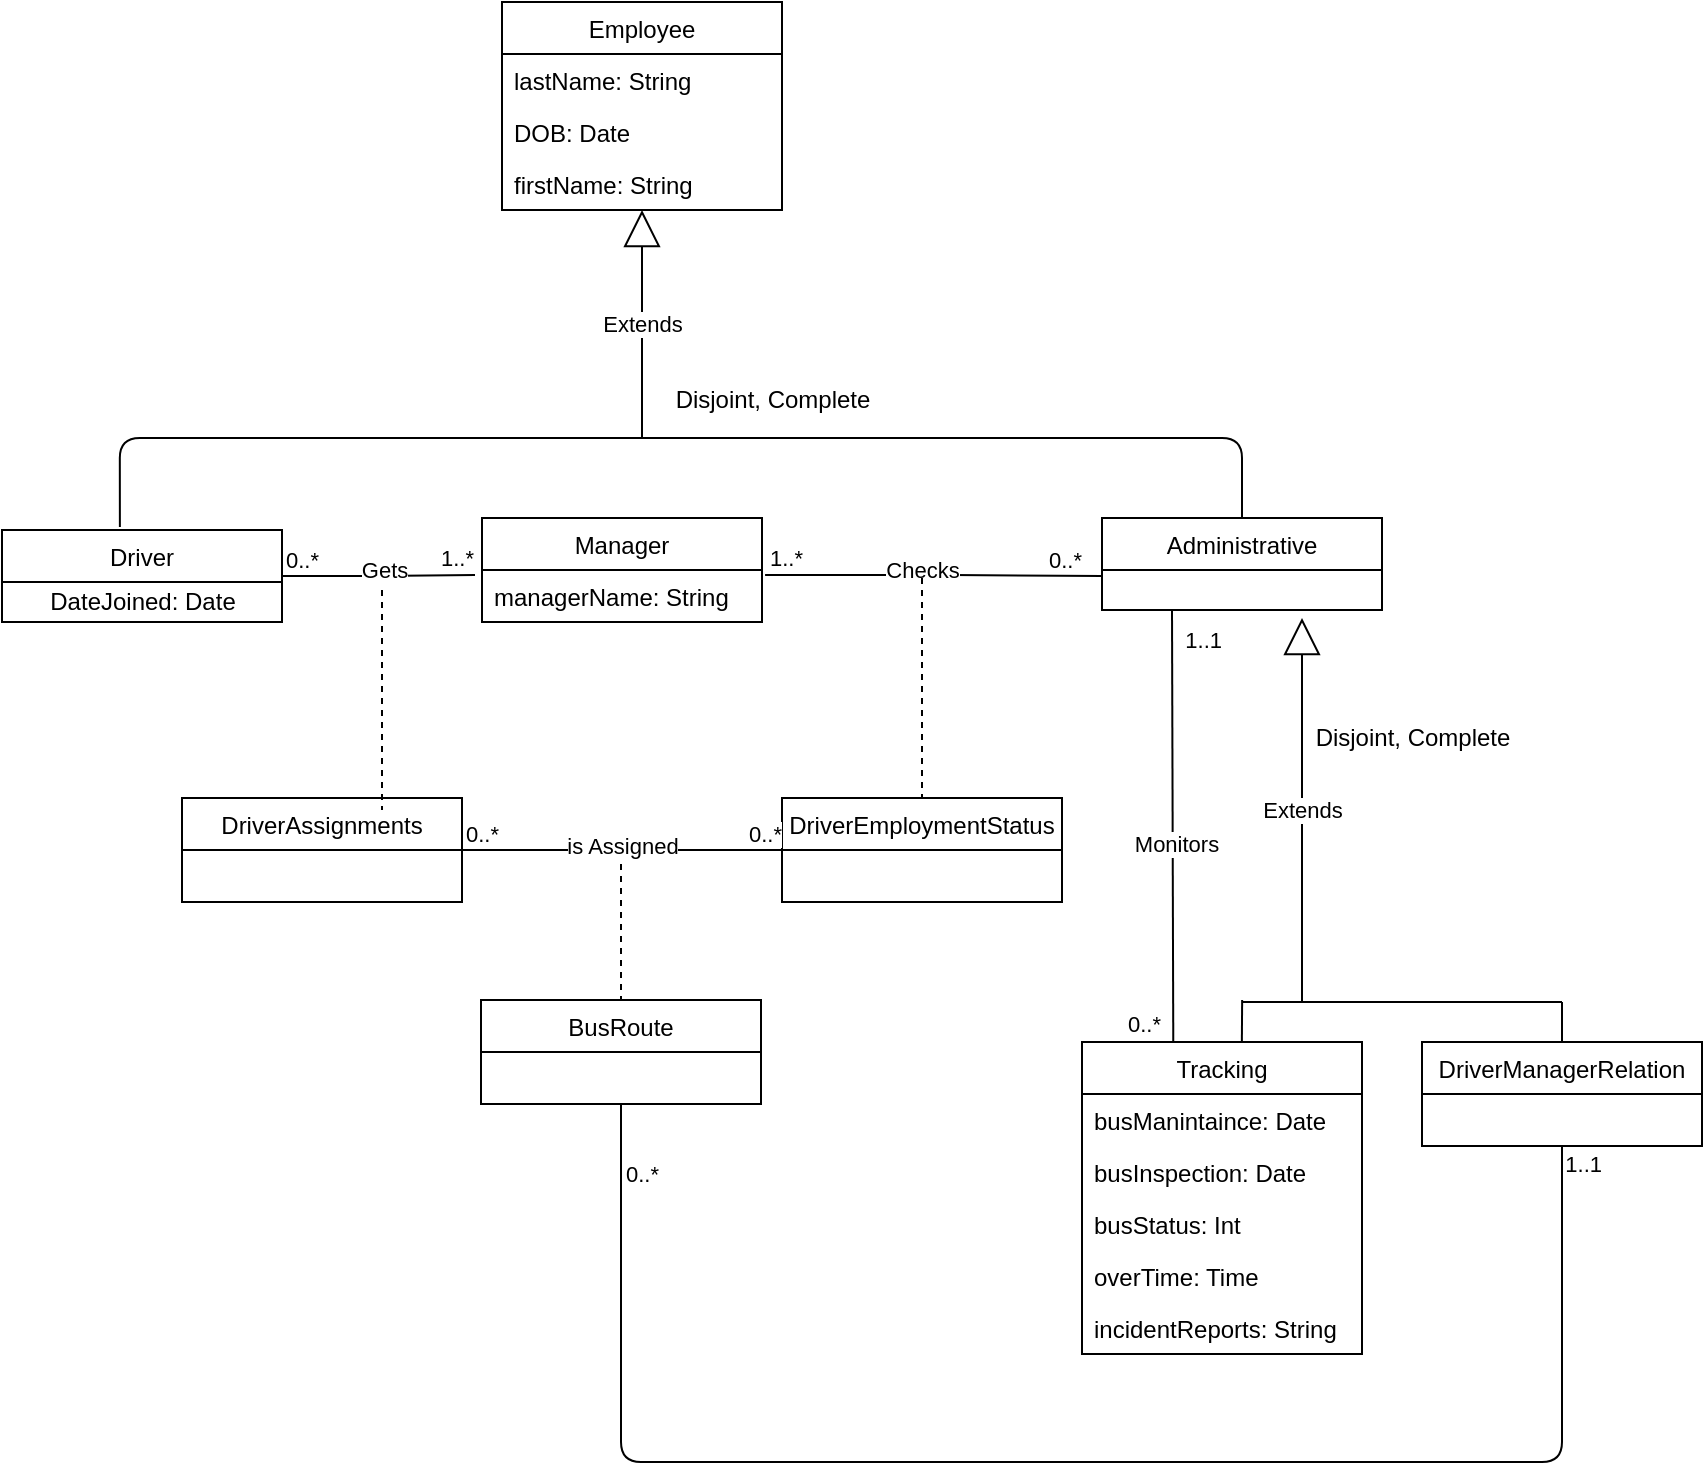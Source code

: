 <mxfile version="15.3.5" type="device" pages="2"><diagram id="JBbuw2YpMCvFYyQPXxIi" name="UML"><mxGraphModel dx="1444" dy="3907" grid="1" gridSize="10" guides="1" tooltips="1" connect="1" arrows="1" fold="1" page="1" pageScale="1" pageWidth="850" pageHeight="1100" math="0" shadow="0"><root><mxCell id="0"/><mxCell id="1" parent="0"/><mxCell id="IirYnTzLugxbwCQY44t2-1" value="Employee" style="swimlane;fontStyle=0;childLayout=stackLayout;horizontal=1;startSize=26;fillColor=none;horizontalStack=0;resizeParent=1;resizeParentMax=0;resizeLast=0;collapsible=1;marginBottom=0;" parent="1" vertex="1"><mxGeometry x="250" y="-3300" width="140" height="104" as="geometry"/></mxCell><mxCell id="IirYnTzLugxbwCQY44t2-2" value="lastName: String" style="text;strokeColor=none;fillColor=none;align=left;verticalAlign=top;spacingLeft=4;spacingRight=4;overflow=hidden;rotatable=0;points=[[0,0.5],[1,0.5]];portConstraint=eastwest;" parent="IirYnTzLugxbwCQY44t2-1" vertex="1"><mxGeometry y="26" width="140" height="26" as="geometry"/></mxCell><mxCell id="IirYnTzLugxbwCQY44t2-4" value="DOB: Date" style="text;strokeColor=none;fillColor=none;align=left;verticalAlign=top;spacingLeft=4;spacingRight=4;overflow=hidden;rotatable=0;points=[[0,0.5],[1,0.5]];portConstraint=eastwest;" parent="IirYnTzLugxbwCQY44t2-1" vertex="1"><mxGeometry y="52" width="140" height="26" as="geometry"/></mxCell><mxCell id="IirYnTzLugxbwCQY44t2-3" value="firstName: String" style="text;strokeColor=none;fillColor=none;align=left;verticalAlign=top;spacingLeft=4;spacingRight=4;overflow=hidden;rotatable=0;points=[[0,0.5],[1,0.5]];portConstraint=eastwest;" parent="IirYnTzLugxbwCQY44t2-1" vertex="1"><mxGeometry y="78" width="140" height="26" as="geometry"/></mxCell><mxCell id="IirYnTzLugxbwCQY44t2-5" value="Extends" style="endArrow=block;endSize=16;endFill=0;html=1;" parent="1" edge="1"><mxGeometry width="160" relative="1" as="geometry"><mxPoint x="320" y="-3082" as="sourcePoint"/><mxPoint x="320" y="-3196" as="targetPoint"/></mxGeometry></mxCell><mxCell id="IirYnTzLugxbwCQY44t2-6" value="Disjoint, Complete" style="text;html=1;align=center;verticalAlign=middle;resizable=0;points=[];autosize=1;strokeColor=none;" parent="1" vertex="1"><mxGeometry x="330" y="-3111" width="110" height="20" as="geometry"/></mxCell><mxCell id="IirYnTzLugxbwCQY44t2-7" value="Driver" style="swimlane;fontStyle=0;childLayout=stackLayout;horizontal=1;startSize=26;fillColor=none;horizontalStack=0;resizeParent=1;resizeParentMax=0;resizeLast=0;collapsible=1;marginBottom=0;" parent="1" vertex="1"><mxGeometry y="-3036" width="140" height="46" as="geometry"/></mxCell><mxCell id="IirYnTzLugxbwCQY44t2-8" value="DateJoined: Date" style="text;html=1;align=center;verticalAlign=middle;resizable=0;points=[];autosize=1;" parent="IirYnTzLugxbwCQY44t2-7" vertex="1"><mxGeometry y="26" width="140" height="20" as="geometry"/></mxCell><mxCell id="IirYnTzLugxbwCQY44t2-9" value="Administrative" style="swimlane;fontStyle=0;childLayout=stackLayout;horizontal=1;startSize=26;fillColor=none;horizontalStack=0;resizeParent=1;resizeParentMax=0;resizeLast=0;collapsible=1;marginBottom=0;" parent="1" vertex="1"><mxGeometry x="550" y="-3042" width="140" height="46" as="geometry"/></mxCell><mxCell id="IirYnTzLugxbwCQY44t2-10" value="Tracking" style="swimlane;fontStyle=0;childLayout=stackLayout;horizontal=1;startSize=26;fillColor=none;horizontalStack=0;resizeParent=1;resizeParentMax=0;resizeLast=0;collapsible=1;marginBottom=0;" parent="1" vertex="1"><mxGeometry x="540" y="-2780" width="140" height="156" as="geometry"><mxRectangle x="540" y="-2750" width="120" height="26" as="alternateBounds"/></mxGeometry></mxCell><mxCell id="IirYnTzLugxbwCQY44t2-11" value="busManintaince: Date&#10;" style="text;strokeColor=none;fillColor=none;align=left;verticalAlign=top;spacingLeft=4;spacingRight=4;overflow=hidden;rotatable=0;points=[[0,0.5],[1,0.5]];portConstraint=eastwest;" parent="IirYnTzLugxbwCQY44t2-10" vertex="1"><mxGeometry y="26" width="140" height="26" as="geometry"/></mxCell><mxCell id="Utza4hFeuRRaXVD2OvdJ-3" value="busInspection: Date&#10;" style="text;strokeColor=none;fillColor=none;align=left;verticalAlign=top;spacingLeft=4;spacingRight=4;overflow=hidden;rotatable=0;points=[[0,0.5],[1,0.5]];portConstraint=eastwest;" parent="IirYnTzLugxbwCQY44t2-10" vertex="1"><mxGeometry y="52" width="140" height="26" as="geometry"/></mxCell><mxCell id="Utza4hFeuRRaXVD2OvdJ-4" value="busStatus: Int&#10;" style="text;strokeColor=none;fillColor=none;align=left;verticalAlign=top;spacingLeft=4;spacingRight=4;overflow=hidden;rotatable=0;points=[[0,0.5],[1,0.5]];portConstraint=eastwest;" parent="IirYnTzLugxbwCQY44t2-10" vertex="1"><mxGeometry y="78" width="140" height="26" as="geometry"/></mxCell><mxCell id="Utza4hFeuRRaXVD2OvdJ-5" value="overTime: Time" style="text;strokeColor=none;fillColor=none;align=left;verticalAlign=top;spacingLeft=4;spacingRight=4;overflow=hidden;rotatable=0;points=[[0,0.5],[1,0.5]];portConstraint=eastwest;" parent="IirYnTzLugxbwCQY44t2-10" vertex="1"><mxGeometry y="104" width="140" height="26" as="geometry"/></mxCell><mxCell id="Utza4hFeuRRaXVD2OvdJ-6" value="incidentReports: String" style="text;strokeColor=none;fillColor=none;align=left;verticalAlign=top;spacingLeft=4;spacingRight=4;overflow=hidden;rotatable=0;points=[[0,0.5],[1,0.5]];portConstraint=eastwest;" parent="IirYnTzLugxbwCQY44t2-10" vertex="1"><mxGeometry y="130" width="140" height="26" as="geometry"/></mxCell><mxCell id="IirYnTzLugxbwCQY44t2-17" value="" style="endArrow=none;html=1;edgeStyle=orthogonalEdgeStyle;entryX=0.5;entryY=0;entryDx=0;entryDy=0;exitX=0.421;exitY=-0.032;exitDx=0;exitDy=0;exitPerimeter=0;" parent="1" source="IirYnTzLugxbwCQY44t2-7" target="IirYnTzLugxbwCQY44t2-9" edge="1"><mxGeometry relative="1" as="geometry"><mxPoint x="220" y="-3082" as="sourcePoint"/><mxPoint x="380" y="-3082" as="targetPoint"/><Array as="points"><mxPoint x="59" y="-3082"/><mxPoint x="620" y="-3082"/></Array></mxGeometry></mxCell><mxCell id="IirYnTzLugxbwCQY44t2-20" value="Manager" style="swimlane;fontStyle=0;childLayout=stackLayout;horizontal=1;startSize=26;fillColor=none;horizontalStack=0;resizeParent=1;resizeParentMax=0;resizeLast=0;collapsible=1;marginBottom=0;" parent="1" vertex="1"><mxGeometry x="240" y="-3042" width="140" height="52" as="geometry"/></mxCell><mxCell id="IirYnTzLugxbwCQY44t2-23" value="managerName: String" style="text;strokeColor=none;fillColor=none;align=left;verticalAlign=top;spacingLeft=4;spacingRight=4;overflow=hidden;rotatable=0;points=[[0,0.5],[1,0.5]];portConstraint=eastwest;" parent="IirYnTzLugxbwCQY44t2-20" vertex="1"><mxGeometry y="26" width="140" height="26" as="geometry"/></mxCell><mxCell id="IirYnTzLugxbwCQY44t2-24" value="" style="endArrow=none;html=1;edgeStyle=orthogonalEdgeStyle;exitX=1;exitY=0.5;exitDx=0;exitDy=0;entryX=-0.025;entryY=0.096;entryDx=0;entryDy=0;entryPerimeter=0;" parent="1" source="IirYnTzLugxbwCQY44t2-7" target="IirYnTzLugxbwCQY44t2-23" edge="1"><mxGeometry relative="1" as="geometry"><mxPoint x="80" y="-3002" as="sourcePoint"/><mxPoint x="240" y="-3002" as="targetPoint"/></mxGeometry></mxCell><mxCell id="IirYnTzLugxbwCQY44t2-25" value="0..*" style="edgeLabel;resizable=0;html=1;align=left;verticalAlign=bottom;" parent="IirYnTzLugxbwCQY44t2-24" connectable="0" vertex="1"><mxGeometry x="-1" relative="1" as="geometry"/></mxCell><mxCell id="IirYnTzLugxbwCQY44t2-26" value="1..*" style="edgeLabel;resizable=0;html=1;align=right;verticalAlign=bottom;" parent="IirYnTzLugxbwCQY44t2-24" connectable="0" vertex="1"><mxGeometry x="1" relative="1" as="geometry"/></mxCell><mxCell id="IirYnTzLugxbwCQY44t2-27" value="Gets" style="edgeLabel;html=1;align=center;verticalAlign=middle;resizable=0;points=[];" parent="IirYnTzLugxbwCQY44t2-24" vertex="1" connectable="0"><mxGeometry x="-0.169" y="-2" relative="1" as="geometry"><mxPoint x="10" y="-5" as="offset"/></mxGeometry></mxCell><mxCell id="IirYnTzLugxbwCQY44t2-28" value="" style="endArrow=none;html=1;edgeStyle=orthogonalEdgeStyle;exitX=1.011;exitY=0.096;exitDx=0;exitDy=0;exitPerimeter=0;" parent="1" source="IirYnTzLugxbwCQY44t2-23" edge="1"><mxGeometry relative="1" as="geometry"><mxPoint x="380" y="-3017.5" as="sourcePoint"/><mxPoint x="550" y="-3013" as="targetPoint"/><Array as="points"><mxPoint x="465" y="-3013"/><mxPoint x="550" y="-3013"/></Array></mxGeometry></mxCell><mxCell id="IirYnTzLugxbwCQY44t2-29" value="1..*" style="edgeLabel;resizable=0;html=1;align=left;verticalAlign=bottom;" parent="IirYnTzLugxbwCQY44t2-28" connectable="0" vertex="1"><mxGeometry x="-1" relative="1" as="geometry"/></mxCell><mxCell id="IirYnTzLugxbwCQY44t2-30" value="0..*" style="edgeLabel;resizable=0;html=1;align=right;verticalAlign=bottom;" parent="IirYnTzLugxbwCQY44t2-28" connectable="0" vertex="1"><mxGeometry x="1" relative="1" as="geometry"><mxPoint x="-10" as="offset"/></mxGeometry></mxCell><mxCell id="IirYnTzLugxbwCQY44t2-31" value="Checks" style="edgeLabel;html=1;align=center;verticalAlign=middle;resizable=0;points=[];" parent="IirYnTzLugxbwCQY44t2-28" vertex="1" connectable="0"><mxGeometry x="-0.169" y="-2" relative="1" as="geometry"><mxPoint x="8" y="-5" as="offset"/></mxGeometry></mxCell><mxCell id="IirYnTzLugxbwCQY44t2-32" value="DriverAssignments" style="swimlane;fontStyle=0;childLayout=stackLayout;horizontal=1;startSize=26;fillColor=none;horizontalStack=0;resizeParent=1;resizeParentMax=0;resizeLast=0;collapsible=1;marginBottom=0;" parent="1" vertex="1"><mxGeometry x="90" y="-2902" width="140" height="52" as="geometry"/></mxCell><mxCell id="IirYnTzLugxbwCQY44t2-41" value="" style="endArrow=none;endSize=12;dashed=1;html=1;endFill=0;" parent="1" edge="1"><mxGeometry width="160" relative="1" as="geometry"><mxPoint x="190" y="-3006" as="sourcePoint"/><mxPoint x="190" y="-2896" as="targetPoint"/><Array as="points"><mxPoint x="190" y="-2956"/></Array></mxGeometry></mxCell><mxCell id="IirYnTzLugxbwCQY44t2-42" value="" style="endArrow=none;endSize=12;dashed=1;html=1;entryX=0.5;entryY=0;entryDx=0;entryDy=0;endFill=0;" parent="1" target="IirYnTzLugxbwCQY44t2-43" edge="1"><mxGeometry width="160" relative="1" as="geometry"><mxPoint x="460" y="-3012" as="sourcePoint"/><mxPoint x="460" y="-2902" as="targetPoint"/></mxGeometry></mxCell><mxCell id="IirYnTzLugxbwCQY44t2-43" value="DriverEmploymentStatus" style="swimlane;fontStyle=0;childLayout=stackLayout;horizontal=1;startSize=26;fillColor=none;horizontalStack=0;resizeParent=1;resizeParentMax=0;resizeLast=0;collapsible=1;marginBottom=0;" parent="1" vertex="1"><mxGeometry x="390" y="-2902" width="140" height="52" as="geometry"/></mxCell><mxCell id="IirYnTzLugxbwCQY44t2-47" value="" style="endArrow=none;html=1;edgeStyle=orthogonalEdgeStyle;exitX=1;exitY=0.5;exitDx=0;exitDy=0;entryX=0;entryY=0.5;entryDx=0;entryDy=0;" parent="1" source="IirYnTzLugxbwCQY44t2-32" target="IirYnTzLugxbwCQY44t2-43" edge="1"><mxGeometry relative="1" as="geometry"><mxPoint x="230" y="-2876.5" as="sourcePoint"/><mxPoint x="390" y="-2876.5" as="targetPoint"/></mxGeometry></mxCell><mxCell id="IirYnTzLugxbwCQY44t2-48" value="0..*" style="edgeLabel;resizable=0;html=1;align=left;verticalAlign=bottom;" parent="IirYnTzLugxbwCQY44t2-47" connectable="0" vertex="1"><mxGeometry x="-1" relative="1" as="geometry"/></mxCell><mxCell id="IirYnTzLugxbwCQY44t2-49" value="0..*" style="edgeLabel;resizable=0;html=1;align=right;verticalAlign=bottom;" parent="IirYnTzLugxbwCQY44t2-47" connectable="0" vertex="1"><mxGeometry x="1" relative="1" as="geometry"/></mxCell><mxCell id="sBUS2--PEH7arMJvI78n-2" value="is Assigned" style="edgeLabel;html=1;align=center;verticalAlign=middle;resizable=0;points=[];" parent="IirYnTzLugxbwCQY44t2-47" connectable="0" vertex="1"><mxGeometry x="-0.122" y="2" relative="1" as="geometry"><mxPoint x="10" as="offset"/></mxGeometry></mxCell><mxCell id="IirYnTzLugxbwCQY44t2-51" value="" style="endArrow=none;endSize=12;dashed=1;html=1;entryX=0.5;entryY=0;entryDx=0;entryDy=0;endFill=0;" parent="1" target="IirYnTzLugxbwCQY44t2-52" edge="1"><mxGeometry width="160" relative="1" as="geometry"><mxPoint x="309.5" y="-2869" as="sourcePoint"/><mxPoint x="309.5" y="-2749" as="targetPoint"/></mxGeometry></mxCell><mxCell id="IirYnTzLugxbwCQY44t2-52" value="BusRoute" style="swimlane;fontStyle=0;childLayout=stackLayout;horizontal=1;startSize=26;fillColor=none;horizontalStack=0;resizeParent=1;resizeParentMax=0;resizeLast=0;collapsible=1;marginBottom=0;" parent="1" vertex="1"><mxGeometry x="239.5" y="-2801" width="140" height="52" as="geometry"/></mxCell><mxCell id="IirYnTzLugxbwCQY44t2-56" value="" style="endArrow=none;html=1;edgeStyle=orthogonalEdgeStyle;entryX=0.25;entryY=1;entryDx=0;entryDy=0;exitX=0.326;exitY=-0.001;exitDx=0;exitDy=0;exitPerimeter=0;" parent="1" source="IirYnTzLugxbwCQY44t2-10" target="IirYnTzLugxbwCQY44t2-9" edge="1"><mxGeometry relative="1" as="geometry"><mxPoint x="480" y="-2842" as="sourcePoint"/><mxPoint x="640" y="-2842" as="targetPoint"/><Array as="points"><mxPoint x="585" y="-2780"/></Array></mxGeometry></mxCell><mxCell id="IirYnTzLugxbwCQY44t2-57" value="0..*" style="edgeLabel;resizable=0;html=1;align=left;verticalAlign=bottom;" parent="IirYnTzLugxbwCQY44t2-56" connectable="0" vertex="1"><mxGeometry x="-1" relative="1" as="geometry"><mxPoint x="-25" as="offset"/></mxGeometry></mxCell><mxCell id="IirYnTzLugxbwCQY44t2-58" value="1..1" style="edgeLabel;resizable=0;html=1;align=right;verticalAlign=bottom;" parent="IirYnTzLugxbwCQY44t2-56" connectable="0" vertex="1"><mxGeometry x="1" relative="1" as="geometry"><mxPoint x="25" y="24" as="offset"/></mxGeometry></mxCell><mxCell id="IirYnTzLugxbwCQY44t2-59" value="Monitors" style="edgeLabel;html=1;align=center;verticalAlign=middle;resizable=0;points=[];" parent="IirYnTzLugxbwCQY44t2-56" vertex="1" connectable="0"><mxGeometry x="-0.08" y="-2" relative="1" as="geometry"><mxPoint as="offset"/></mxGeometry></mxCell><mxCell id="IirYnTzLugxbwCQY44t2-60" value="Extends" style="endArrow=block;endSize=16;endFill=0;html=1;" parent="1" edge="1"><mxGeometry width="160" relative="1" as="geometry"><mxPoint x="650" y="-2800" as="sourcePoint"/><mxPoint x="650" y="-2992" as="targetPoint"/></mxGeometry></mxCell><mxCell id="IirYnTzLugxbwCQY44t2-61" value="Disjoint, Complete" style="text;html=1;align=center;verticalAlign=middle;resizable=0;points=[];autosize=1;strokeColor=none;" parent="1" vertex="1"><mxGeometry x="650" y="-2942" width="110" height="20" as="geometry"/></mxCell><mxCell id="obLKy45Imb8MVC5ckEGP-1" value="DriverManagerRelation" style="swimlane;fontStyle=0;childLayout=stackLayout;horizontal=1;startSize=26;fillColor=none;horizontalStack=0;resizeParent=1;resizeParentMax=0;resizeLast=0;collapsible=1;marginBottom=0;" parent="1" vertex="1"><mxGeometry x="710" y="-2780" width="140" height="52" as="geometry"/></mxCell><mxCell id="obLKy45Imb8MVC5ckEGP-7" value="" style="endArrow=none;html=1;" parent="1" edge="1"><mxGeometry width="50" height="50" relative="1" as="geometry"><mxPoint x="780" y="-2780" as="sourcePoint"/><mxPoint x="780" y="-2800" as="targetPoint"/><Array as="points"/></mxGeometry></mxCell><mxCell id="obLKy45Imb8MVC5ckEGP-8" value="" style="endArrow=none;html=1;exitX=0.569;exitY=-0.007;exitDx=0;exitDy=0;exitPerimeter=0;" parent="1" edge="1"><mxGeometry width="50" height="50" relative="1" as="geometry"><mxPoint x="619.93" y="-2780.364" as="sourcePoint"/><mxPoint x="620.07" y="-2801" as="targetPoint"/></mxGeometry></mxCell><mxCell id="obLKy45Imb8MVC5ckEGP-9" value="" style="endArrow=none;html=1;" parent="1" edge="1"><mxGeometry width="50" height="50" relative="1" as="geometry"><mxPoint x="620" y="-2800" as="sourcePoint"/><mxPoint x="780" y="-2800" as="targetPoint"/></mxGeometry></mxCell><mxCell id="obLKy45Imb8MVC5ckEGP-13" value="" style="endArrow=none;html=1;edgeStyle=orthogonalEdgeStyle;exitX=0.5;exitY=1;exitDx=0;exitDy=0;entryX=0.5;entryY=1;entryDx=0;entryDy=0;" parent="1" source="IirYnTzLugxbwCQY44t2-52" target="obLKy45Imb8MVC5ckEGP-1" edge="1"><mxGeometry relative="1" as="geometry"><mxPoint x="290" y="-2660" as="sourcePoint"/><mxPoint x="450" y="-2660" as="targetPoint"/><Array as="points"><mxPoint x="310" y="-2570"/><mxPoint x="780" y="-2570"/></Array></mxGeometry></mxCell><mxCell id="obLKy45Imb8MVC5ckEGP-14" value="0..*" style="edgeLabel;resizable=0;html=1;align=left;verticalAlign=bottom;" parent="obLKy45Imb8MVC5ckEGP-13" connectable="0" vertex="1"><mxGeometry x="-1" relative="1" as="geometry"><mxPoint y="43" as="offset"/></mxGeometry></mxCell><mxCell id="obLKy45Imb8MVC5ckEGP-15" value="1..1" style="edgeLabel;resizable=0;html=1;align=right;verticalAlign=bottom;" parent="obLKy45Imb8MVC5ckEGP-13" connectable="0" vertex="1"><mxGeometry x="1" relative="1" as="geometry"><mxPoint x="20" y="17" as="offset"/></mxGeometry></mxCell></root></mxGraphModel></diagram><diagram id="Ec094uOL7HU-yoO_hASw" name="RS"><mxGraphModel dx="2294" dy="607" grid="1" gridSize="10" guides="1" tooltips="1" connect="1" arrows="1" fold="1" page="1" pageScale="1" pageWidth="850" pageHeight="1100" math="0" shadow="0"><root><mxCell id="O4KFNAe_rGHDOk1Vclqp-0"/><mxCell id="O4KFNAe_rGHDOk1Vclqp-1" parent="O4KFNAe_rGHDOk1Vclqp-0"/><mxCell id="O4KFNAe_rGHDOk1Vclqp-2" value="employeeID" style="html=1;" vertex="1" parent="O4KFNAe_rGHDOk1Vclqp-1"><mxGeometry x="233" width="70" height="30" as="geometry"/></mxCell><mxCell id="O4KFNAe_rGHDOk1Vclqp-3" value="Employee" style="text;html=1;align=center;verticalAlign=middle;resizable=0;points=[];autosize=1;strokeColor=none;" vertex="1" parent="O4KFNAe_rGHDOk1Vclqp-1"><mxGeometry x="168" y="5" width="70" height="20" as="geometry"/></mxCell><mxCell id="O4KFNAe_rGHDOk1Vclqp-4" value="lastName" style="html=1;" vertex="1" parent="O4KFNAe_rGHDOk1Vclqp-1"><mxGeometry x="303" width="70" height="30" as="geometry"/></mxCell><mxCell id="O4KFNAe_rGHDOk1Vclqp-5" value="firstName" style="html=1;" vertex="1" parent="O4KFNAe_rGHDOk1Vclqp-1"><mxGeometry x="373" width="70" height="30" as="geometry"/></mxCell><mxCell id="O4KFNAe_rGHDOk1Vclqp-6" value="DOB" style="html=1;" vertex="1" parent="O4KFNAe_rGHDOk1Vclqp-1"><mxGeometry x="443" width="70" height="30" as="geometry"/></mxCell><mxCell id="O4KFNAe_rGHDOk1Vclqp-7" style="edgeStyle=orthogonalEdgeStyle;rounded=0;orthogonalLoop=1;jettySize=auto;html=1;entryX=0.5;entryY=0;entryDx=0;entryDy=0;endArrow=none;endFill=0;" edge="1" parent="O4KFNAe_rGHDOk1Vclqp-1" source="O4KFNAe_rGHDOk1Vclqp-14" target="O4KFNAe_rGHDOk1Vclqp-21"><mxGeometry relative="1" as="geometry"/></mxCell><mxCell id="O4KFNAe_rGHDOk1Vclqp-8" value="extends" style="edgeLabel;html=1;align=center;verticalAlign=middle;resizable=0;points=[];" vertex="1" connectable="0" parent="O4KFNAe_rGHDOk1Vclqp-7"><mxGeometry x="-0.038" y="4" relative="1" as="geometry"><mxPoint as="offset"/></mxGeometry></mxCell><mxCell id="O4KFNAe_rGHDOk1Vclqp-9" value="1..1" style="edgeLabel;html=1;align=center;verticalAlign=middle;resizable=0;points=[];" vertex="1" connectable="0" parent="O4KFNAe_rGHDOk1Vclqp-7"><mxGeometry x="-0.855" relative="1" as="geometry"><mxPoint as="offset"/></mxGeometry></mxCell><mxCell id="O4KFNAe_rGHDOk1Vclqp-10" value="0..*" style="edgeLabel;html=1;align=center;verticalAlign=middle;resizable=0;points=[];" vertex="1" connectable="0" parent="O4KFNAe_rGHDOk1Vclqp-7"><mxGeometry x="0.906" y="-3" relative="1" as="geometry"><mxPoint as="offset"/></mxGeometry></mxCell><mxCell id="O4KFNAe_rGHDOk1Vclqp-11" style="edgeStyle=orthogonalEdgeStyle;rounded=0;orthogonalLoop=1;jettySize=auto;html=1;exitX=1;exitY=0.5;exitDx=0;exitDy=0;entryX=0.5;entryY=0;entryDx=0;entryDy=0;endArrow=none;endFill=0;" edge="1" parent="O4KFNAe_rGHDOk1Vclqp-1" source="O4KFNAe_rGHDOk1Vclqp-14" target="O4KFNAe_rGHDOk1Vclqp-23"><mxGeometry relative="1" as="geometry"><Array as="points"><mxPoint x="733" y="45"/></Array></mxGeometry></mxCell><mxCell id="O4KFNAe_rGHDOk1Vclqp-12" value="1..1" style="edgeLabel;html=1;align=center;verticalAlign=middle;resizable=0;points=[];" vertex="1" connectable="0" parent="O4KFNAe_rGHDOk1Vclqp-11"><mxGeometry x="-0.718" y="1" relative="1" as="geometry"><mxPoint as="offset"/></mxGeometry></mxCell><mxCell id="O4KFNAe_rGHDOk1Vclqp-13" value="extends" style="edgeLabel;html=1;align=center;verticalAlign=middle;resizable=0;points=[];" vertex="1" connectable="0" parent="O4KFNAe_rGHDOk1Vclqp-11"><mxGeometry x="0.076" y="3" relative="1" as="geometry"><mxPoint x="-24" as="offset"/></mxGeometry></mxCell><mxCell id="O4KFNAe_rGHDOk1Vclqp-14" value="PK" style="html=1;fillColor=#fff2cc;strokeColor=#d6b656;" vertex="1" parent="O4KFNAe_rGHDOk1Vclqp-1"><mxGeometry x="233" y="30" width="70" height="30" as="geometry"/></mxCell><mxCell id="O4KFNAe_rGHDOk1Vclqp-15" value="Driver" style="text;html=1;align=center;verticalAlign=middle;resizable=0;points=[];autosize=1;strokeColor=none;" vertex="1" parent="O4KFNAe_rGHDOk1Vclqp-1"><mxGeometry x="18" y="125" width="50" height="20" as="geometry"/></mxCell><mxCell id="O4KFNAe_rGHDOk1Vclqp-16" value="driverID" style="html=1;" vertex="1" parent="O4KFNAe_rGHDOk1Vclqp-1"><mxGeometry x="68" y="145" width="70" height="30" as="geometry"/></mxCell><mxCell id="O4KFNAe_rGHDOk1Vclqp-17" value="dateJoined" style="html=1;" vertex="1" parent="O4KFNAe_rGHDOk1Vclqp-1"><mxGeometry x="138" y="145" width="70" height="30" as="geometry"/></mxCell><mxCell id="O4KFNAe_rGHDOk1Vclqp-18" style="edgeStyle=orthogonalEdgeStyle;rounded=0;orthogonalLoop=1;jettySize=auto;html=1;entryX=0.5;entryY=0;entryDx=0;entryDy=0;endArrow=none;endFill=0;" edge="1" parent="O4KFNAe_rGHDOk1Vclqp-1" source="O4KFNAe_rGHDOk1Vclqp-20" target="O4KFNAe_rGHDOk1Vclqp-43"><mxGeometry relative="1" as="geometry"/></mxCell><mxCell id="O4KFNAe_rGHDOk1Vclqp-19" value="Gets" style="edgeLabel;html=1;align=center;verticalAlign=middle;resizable=0;points=[];" vertex="1" connectable="0" parent="O4KFNAe_rGHDOk1Vclqp-18"><mxGeometry x="-0.133" y="-1" relative="1" as="geometry"><mxPoint as="offset"/></mxGeometry></mxCell><mxCell id="O4KFNAe_rGHDOk1Vclqp-20" value="PK" style="html=1;fillColor=#fff2cc;strokeColor=#d6b656;" vertex="1" parent="O4KFNAe_rGHDOk1Vclqp-1"><mxGeometry x="68" y="175" width="70" height="30" as="geometry"/></mxCell><mxCell id="O4KFNAe_rGHDOk1Vclqp-21" value="FK" style="html=1;fillColor=#dae8fc;strokeColor=#6c8ebf;" vertex="1" parent="O4KFNAe_rGHDOk1Vclqp-1"><mxGeometry x="68" y="115" width="70" height="30" as="geometry"/></mxCell><mxCell id="O4KFNAe_rGHDOk1Vclqp-22" value="administrativeID" style="html=1;" vertex="1" parent="O4KFNAe_rGHDOk1Vclqp-1"><mxGeometry x="698" y="145" width="92" height="30" as="geometry"/></mxCell><mxCell id="O4KFNAe_rGHDOk1Vclqp-23" value="FK" style="html=1;fillColor=#dae8fc;strokeColor=#6c8ebf;" vertex="1" parent="O4KFNAe_rGHDOk1Vclqp-1"><mxGeometry x="698" y="115" width="92" height="30" as="geometry"/></mxCell><mxCell id="O4KFNAe_rGHDOk1Vclqp-24" style="edgeStyle=orthogonalEdgeStyle;rounded=0;orthogonalLoop=1;jettySize=auto;html=1;endArrow=none;endFill=0;" edge="1" parent="O4KFNAe_rGHDOk1Vclqp-1" source="O4KFNAe_rGHDOk1Vclqp-30" target="O4KFNAe_rGHDOk1Vclqp-56"><mxGeometry relative="1" as="geometry"><Array as="points"><mxPoint x="618" y="190"/><mxPoint x="618" y="300"/><mxPoint x="563" y="300"/></Array></mxGeometry></mxCell><mxCell id="O4KFNAe_rGHDOk1Vclqp-25" value="instructs" style="edgeLabel;html=1;align=center;verticalAlign=middle;resizable=0;points=[];" vertex="1" connectable="0" parent="O4KFNAe_rGHDOk1Vclqp-24"><mxGeometry x="-0.157" relative="1" as="geometry"><mxPoint as="offset"/></mxGeometry></mxCell><mxCell id="O4KFNAe_rGHDOk1Vclqp-26" style="edgeStyle=orthogonalEdgeStyle;rounded=0;orthogonalLoop=1;jettySize=auto;html=1;entryX=0.5;entryY=0;entryDx=0;entryDy=0;endArrow=none;endFill=0;exitX=0.25;exitY=1;exitDx=0;exitDy=0;" edge="1" parent="O4KFNAe_rGHDOk1Vclqp-1" source="O4KFNAe_rGHDOk1Vclqp-30" target="O4KFNAe_rGHDOk1Vclqp-63"><mxGeometry relative="1" as="geometry"><Array as="points"><mxPoint x="715" y="360"/><mxPoint x="683" y="360"/></Array></mxGeometry></mxCell><mxCell id="O4KFNAe_rGHDOk1Vclqp-28" style="edgeStyle=orthogonalEdgeStyle;rounded=0;orthogonalLoop=1;jettySize=auto;html=1;entryX=0.5;entryY=0;entryDx=0;entryDy=0;endArrow=none;endFill=0;startArrow=none;" edge="1" parent="O4KFNAe_rGHDOk1Vclqp-1" source="O4KFNAe_rGHDOk1Vclqp-93" target="O4KFNAe_rGHDOk1Vclqp-66"><mxGeometry relative="1" as="geometry"><Array as="points"><mxPoint x="733" y="400"/></Array></mxGeometry></mxCell><mxCell id="O4KFNAe_rGHDOk1Vclqp-29" style="edgeStyle=orthogonalEdgeStyle;rounded=0;orthogonalLoop=1;jettySize=auto;html=1;entryX=0.5;entryY=0;entryDx=0;entryDy=0;startArrow=none;startFill=0;endArrow=none;endFill=0;exitX=0.75;exitY=1;exitDx=0;exitDy=0;" edge="1" parent="O4KFNAe_rGHDOk1Vclqp-1" source="O4KFNAe_rGHDOk1Vclqp-30" target="O4KFNAe_rGHDOk1Vclqp-89"><mxGeometry relative="1" as="geometry"><Array as="points"><mxPoint x="767" y="270"/><mxPoint x="1170" y="270"/><mxPoint x="1170" y="530"/><mxPoint x="803" y="530"/><mxPoint x="803" y="520"/></Array><mxPoint x="798" y="270" as="sourcePoint"/></mxGeometry></mxCell><mxCell id="O4KFNAe_rGHDOk1Vclqp-30" value="PK" style="html=1;fillColor=#fff2cc;strokeColor=#d6b656;" vertex="1" parent="O4KFNAe_rGHDOk1Vclqp-1"><mxGeometry x="698" y="175" width="92" height="30" as="geometry"/></mxCell><mxCell id="O4KFNAe_rGHDOk1Vclqp-31" value="Manager" style="text;html=1;align=center;verticalAlign=middle;resizable=0;points=[];autosize=1;" vertex="1" parent="O4KFNAe_rGHDOk1Vclqp-1"><mxGeometry x="418" y="85" width="60" height="20" as="geometry"/></mxCell><mxCell id="O4KFNAe_rGHDOk1Vclqp-32" value="managerName" style="html=1;" vertex="1" parent="O4KFNAe_rGHDOk1Vclqp-1"><mxGeometry x="478" y="80" width="102" height="30" as="geometry"/></mxCell><mxCell id="O4KFNAe_rGHDOk1Vclqp-33" style="edgeStyle=orthogonalEdgeStyle;rounded=0;orthogonalLoop=1;jettySize=auto;html=1;endArrow=none;endFill=0;exitX=0;exitY=0.5;exitDx=0;exitDy=0;" edge="1" parent="O4KFNAe_rGHDOk1Vclqp-1" source="O4KFNAe_rGHDOk1Vclqp-37" target="O4KFNAe_rGHDOk1Vclqp-45"><mxGeometry relative="1" as="geometry"><Array as="points"><mxPoint x="243" y="125"/></Array></mxGeometry></mxCell><mxCell id="O4KFNAe_rGHDOk1Vclqp-34" value="assigns" style="edgeLabel;html=1;align=center;verticalAlign=middle;resizable=0;points=[];" vertex="1" connectable="0" parent="O4KFNAe_rGHDOk1Vclqp-33"><mxGeometry x="0.24" relative="1" as="geometry"><mxPoint x="77" as="offset"/></mxGeometry></mxCell><mxCell id="O4KFNAe_rGHDOk1Vclqp-35" style="edgeStyle=orthogonalEdgeStyle;rounded=0;orthogonalLoop=1;jettySize=auto;html=1;endArrow=none;endFill=0;entryX=0.75;entryY=0;entryDx=0;entryDy=0;" edge="1" parent="O4KFNAe_rGHDOk1Vclqp-1" target="O4KFNAe_rGHDOk1Vclqp-57"><mxGeometry relative="1" as="geometry"><Array as="points"><mxPoint x="511" y="140"/><mxPoint x="511" y="250"/></Array><mxPoint x="511" y="140" as="sourcePoint"/></mxGeometry></mxCell><mxCell id="O4KFNAe_rGHDOk1Vclqp-36" value="has" style="edgeLabel;html=1;align=center;verticalAlign=middle;resizable=0;points=[];" vertex="1" connectable="0" parent="O4KFNAe_rGHDOk1Vclqp-35"><mxGeometry x="0.258" y="-3" relative="1" as="geometry"><mxPoint y="-25" as="offset"/></mxGeometry></mxCell><mxCell id="O4KFNAe_rGHDOk1Vclqp-37" value="PK" style="html=1;fillColor=#fff2cc;strokeColor=#d6b656;" vertex="1" parent="O4KFNAe_rGHDOk1Vclqp-1"><mxGeometry x="478" y="110" width="102" height="30" as="geometry"/></mxCell><mxCell id="O4KFNAe_rGHDOk1Vclqp-38" value="DriverAssignments" style="text;html=1;align=center;verticalAlign=middle;resizable=0;points=[];autosize=1;strokeColor=none;" vertex="1" parent="O4KFNAe_rGHDOk1Vclqp-1"><mxGeometry x="-2" y="310" width="120" height="20" as="geometry"/></mxCell><mxCell id="O4KFNAe_rGHDOk1Vclqp-39" value="driverID" style="html=1;" vertex="1" parent="O4KFNAe_rGHDOk1Vclqp-1"><mxGeometry x="138" y="330" width="70" height="30" as="geometry"/></mxCell><mxCell id="O4KFNAe_rGHDOk1Vclqp-40" style="edgeStyle=orthogonalEdgeStyle;rounded=0;orthogonalLoop=1;jettySize=auto;html=1;entryX=0.5;entryY=0;entryDx=0;entryDy=0;startArrow=none;startFill=0;endArrow=none;endFill=0;" edge="1" parent="O4KFNAe_rGHDOk1Vclqp-1" source="O4KFNAe_rGHDOk1Vclqp-42" target="O4KFNAe_rGHDOk1Vclqp-51"><mxGeometry relative="1" as="geometry"/></mxCell><mxCell id="O4KFNAe_rGHDOk1Vclqp-41" value="is assigned" style="edgeLabel;html=1;align=center;verticalAlign=middle;resizable=0;points=[];" connectable="0" vertex="1" parent="O4KFNAe_rGHDOk1Vclqp-40"><mxGeometry x="-0.088" y="1" relative="1" as="geometry"><mxPoint x="5" as="offset"/></mxGeometry></mxCell><mxCell id="O4KFNAe_rGHDOk1Vclqp-42" value="PK" style="html=1;fillColor=#fff2cc;strokeColor=#d6b656;" vertex="1" parent="O4KFNAe_rGHDOk1Vclqp-1"><mxGeometry x="138" y="360" width="162" height="30" as="geometry"/></mxCell><mxCell id="O4KFNAe_rGHDOk1Vclqp-43" value="FK" style="html=1;fillColor=#dae8fc;strokeColor=#6c8ebf;" vertex="1" parent="O4KFNAe_rGHDOk1Vclqp-1"><mxGeometry x="138" y="300" width="70" height="30" as="geometry"/></mxCell><mxCell id="O4KFNAe_rGHDOk1Vclqp-44" value="managerName" style="html=1;" vertex="1" parent="O4KFNAe_rGHDOk1Vclqp-1"><mxGeometry x="208" y="330" width="92" height="30" as="geometry"/></mxCell><mxCell id="O4KFNAe_rGHDOk1Vclqp-45" value="FK" style="html=1;fillColor=#dae8fc;strokeColor=#6c8ebf;" vertex="1" parent="O4KFNAe_rGHDOk1Vclqp-1"><mxGeometry x="208" y="270" width="70" height="30" as="geometry"/></mxCell><mxCell id="O4KFNAe_rGHDOk1Vclqp-46" value="PK" style="rounded=0;whiteSpace=wrap;html=1;fillColor=#fff2cc;strokeColor=#d6b656;" vertex="1" parent="O4KFNAe_rGHDOk1Vclqp-1"><mxGeometry x="205" y="562.5" width="245" height="30" as="geometry"/></mxCell><mxCell id="O4KFNAe_rGHDOk1Vclqp-47" value="driverID" style="rounded=0;whiteSpace=wrap;html=1;" vertex="1" parent="O4KFNAe_rGHDOk1Vclqp-1"><mxGeometry x="205" y="532.5" width="70" height="30" as="geometry"/></mxCell><mxCell id="O4KFNAe_rGHDOk1Vclqp-48" value="manager" style="rounded=0;whiteSpace=wrap;html=1;" vertex="1" parent="O4KFNAe_rGHDOk1Vclqp-1"><mxGeometry x="276.5" y="532.5" width="70" height="30" as="geometry"/></mxCell><mxCell id="O4KFNAe_rGHDOk1Vclqp-49" value="administrativeID" style="rounded=0;whiteSpace=wrap;html=1;" vertex="1" parent="O4KFNAe_rGHDOk1Vclqp-1"><mxGeometry x="346.5" y="532.5" width="103.5" height="30" as="geometry"/></mxCell><mxCell id="O4KFNAe_rGHDOk1Vclqp-50" value="FK" style="rounded=0;whiteSpace=wrap;html=1;fillColor=#dae8fc;strokeColor=#6c8ebf;" vertex="1" parent="O4KFNAe_rGHDOk1Vclqp-1"><mxGeometry x="275" y="472.5" width="143.5" height="30" as="geometry"/></mxCell><mxCell id="O4KFNAe_rGHDOk1Vclqp-51" value="FK" style="rounded=0;whiteSpace=wrap;html=1;fillColor=#dae8fc;strokeColor=#6c8ebf;" vertex="1" parent="O4KFNAe_rGHDOk1Vclqp-1"><mxGeometry x="191.5" y="442.5" width="151.5" height="30" as="geometry"/></mxCell><mxCell id="O4KFNAe_rGHDOk1Vclqp-52" value="BusRoute" style="text;html=1;align=center;verticalAlign=middle;resizable=0;points=[];autosize=1;strokeColor=none;" vertex="1" parent="O4KFNAe_rGHDOk1Vclqp-1"><mxGeometry x="108" y="532.5" width="70" height="20" as="geometry"/></mxCell><mxCell id="O4KFNAe_rGHDOk1Vclqp-53" value="DriverEmployeeStatus" style="text;html=1;align=center;verticalAlign=middle;resizable=0;points=[];autosize=1;strokeColor=none;" vertex="1" parent="O4KFNAe_rGHDOk1Vclqp-1"><mxGeometry x="323" y="300" width="130" height="20" as="geometry"/></mxCell><mxCell id="O4KFNAe_rGHDOk1Vclqp-54" value="administrativeID" style="html=1;" vertex="1" parent="O4KFNAe_rGHDOk1Vclqp-1"><mxGeometry x="523" y="270" width="97" height="30" as="geometry"/></mxCell><mxCell id="O4KFNAe_rGHDOk1Vclqp-55" value="manager" style="html=1;" vertex="1" parent="O4KFNAe_rGHDOk1Vclqp-1"><mxGeometry x="453" y="270" width="70" height="30" as="geometry"/></mxCell><mxCell id="O4KFNAe_rGHDOk1Vclqp-56" value="FK" style="html=1;fillColor=#dae8fc;strokeColor=#6c8ebf;" vertex="1" parent="O4KFNAe_rGHDOk1Vclqp-1"><mxGeometry x="523" y="240" width="87" height="30" as="geometry"/></mxCell><mxCell id="O4KFNAe_rGHDOk1Vclqp-57" value="FK" style="html=1;fillColor=#dae8fc;strokeColor=#6c8ebf;" vertex="1" parent="O4KFNAe_rGHDOk1Vclqp-1"><mxGeometry x="453" y="210" width="70" height="30" as="geometry"/></mxCell><mxCell id="O4KFNAe_rGHDOk1Vclqp-58" style="edgeStyle=orthogonalEdgeStyle;rounded=0;orthogonalLoop=1;jettySize=auto;html=1;exitX=1;exitY=-0.039;exitDx=0;exitDy=0;endArrow=none;endFill=0;exitPerimeter=0;" edge="1" parent="O4KFNAe_rGHDOk1Vclqp-1" source="O4KFNAe_rGHDOk1Vclqp-77"><mxGeometry relative="1" as="geometry"><mxPoint x="388" y="473" as="targetPoint"/><Array as="points"><mxPoint x="528" y="410"/><mxPoint x="388" y="410"/></Array></mxGeometry></mxCell><mxCell id="O4KFNAe_rGHDOk1Vclqp-59" value="Is assigned" style="edgeLabel;html=1;align=center;verticalAlign=middle;resizable=0;points=[];" vertex="1" connectable="0" parent="O4KFNAe_rGHDOk1Vclqp-58"><mxGeometry x="0.252" y="-1" relative="1" as="geometry"><mxPoint x="31" y="1" as="offset"/></mxGeometry></mxCell><mxCell id="O4KFNAe_rGHDOk1Vclqp-60" value="PK" style="html=1;fillColor=#fff2cc;strokeColor=#d6b656;" vertex="1" parent="O4KFNAe_rGHDOk1Vclqp-1"><mxGeometry x="453" y="300" width="167" height="30" as="geometry"/></mxCell><mxCell id="O4KFNAe_rGHDOk1Vclqp-61" value="Tracking" style="text;html=1;align=center;verticalAlign=middle;resizable=0;points=[];autosize=1;strokeColor=none;" vertex="1" parent="O4KFNAe_rGHDOk1Vclqp-1"><mxGeometry x="553" y="465" width="60" height="20" as="geometry"/></mxCell><mxCell id="O4KFNAe_rGHDOk1Vclqp-62" value="administrativeID" style="html=1;" vertex="1" parent="O4KFNAe_rGHDOk1Vclqp-1"><mxGeometry x="630" y="460" width="88" height="30" as="geometry"/></mxCell><mxCell id="O4KFNAe_rGHDOk1Vclqp-63" value="FK" style="html=1;fillColor=#dae8fc;strokeColor=#6c8ebf;" vertex="1" parent="O4KFNAe_rGHDOk1Vclqp-1"><mxGeometry x="630" y="430" width="88" height="30" as="geometry"/></mxCell><mxCell id="O4KFNAe_rGHDOk1Vclqp-64" value="PK" style="html=1;fillColor=#fff2cc;strokeColor=#d6b656;" vertex="1" parent="O4KFNAe_rGHDOk1Vclqp-1"><mxGeometry x="630" y="490" width="88" height="30" as="geometry"/></mxCell><mxCell id="O4KFNAe_rGHDOk1Vclqp-65" value="busInspection" style="html=1;" vertex="1" parent="O4KFNAe_rGHDOk1Vclqp-1"><mxGeometry x="800" y="460" width="82" height="30" as="geometry"/></mxCell><mxCell id="O4KFNAe_rGHDOk1Vclqp-66" value="FK" style="html=1;fillColor=#dae8fc;strokeColor=#6c8ebf;" vertex="1" parent="O4KFNAe_rGHDOk1Vclqp-1"><mxGeometry x="718" y="400" width="70" height="30" as="geometry"/></mxCell><mxCell id="O4KFNAe_rGHDOk1Vclqp-67" value="0..*" style="text;html=1;align=center;verticalAlign=middle;resizable=0;points=[];autosize=1;strokeColor=none;" vertex="1" parent="O4KFNAe_rGHDOk1Vclqp-1"><mxGeometry x="733" y="90" width="30" height="20" as="geometry"/></mxCell><mxCell id="O4KFNAe_rGHDOk1Vclqp-68" value="1..1" style="text;html=1;align=center;verticalAlign=middle;resizable=0;points=[];autosize=1;strokeColor=none;" vertex="1" parent="O4KFNAe_rGHDOk1Vclqp-1"><mxGeometry x="508" y="140" width="40" height="20" as="geometry"/></mxCell><mxCell id="O4KFNAe_rGHDOk1Vclqp-69" value="0..*" style="text;html=1;align=center;verticalAlign=middle;resizable=0;points=[];autosize=1;strokeColor=none;" vertex="1" parent="O4KFNAe_rGHDOk1Vclqp-1"><mxGeometry x="488" y="190" width="30" height="20" as="geometry"/></mxCell><mxCell id="O4KFNAe_rGHDOk1Vclqp-70" value="1..*" style="text;html=1;align=center;verticalAlign=middle;resizable=0;points=[];autosize=1;strokeColor=none;" vertex="1" parent="O4KFNAe_rGHDOk1Vclqp-1"><mxGeometry x="443" y="125" width="30" height="20" as="geometry"/></mxCell><mxCell id="O4KFNAe_rGHDOk1Vclqp-71" value="0..*" style="text;html=1;align=center;verticalAlign=middle;resizable=0;points=[];autosize=1;strokeColor=none;" vertex="1" parent="O4KFNAe_rGHDOk1Vclqp-1"><mxGeometry x="253" y="250" width="30" height="20" as="geometry"/></mxCell><mxCell id="O4KFNAe_rGHDOk1Vclqp-72" value="0..*" style="text;html=1;align=center;verticalAlign=middle;resizable=0;points=[];autosize=1;strokeColor=none;" vertex="1" parent="O4KFNAe_rGHDOk1Vclqp-1"><mxGeometry x="683" y="410" width="30" height="20" as="geometry"/></mxCell><mxCell id="O4KFNAe_rGHDOk1Vclqp-73" value="1..1" style="text;html=1;align=center;verticalAlign=middle;resizable=0;points=[];autosize=1;strokeColor=none;" vertex="1" parent="O4KFNAe_rGHDOk1Vclqp-1"><mxGeometry x="733" y="380" width="40" height="20" as="geometry"/></mxCell><mxCell id="O4KFNAe_rGHDOk1Vclqp-74" value="1..1" style="text;html=1;align=center;verticalAlign=middle;resizable=0;points=[];autosize=1;strokeColor=none;" vertex="1" parent="O4KFNAe_rGHDOk1Vclqp-1"><mxGeometry x="763" y="205" width="40" height="20" as="geometry"/></mxCell><mxCell id="O4KFNAe_rGHDOk1Vclqp-75" value="1..*" style="text;html=1;align=center;verticalAlign=middle;resizable=0;points=[];autosize=1;strokeColor=none;" vertex="1" parent="O4KFNAe_rGHDOk1Vclqp-1"><mxGeometry x="668" y="165" width="30" height="20" as="geometry"/></mxCell><mxCell id="O4KFNAe_rGHDOk1Vclqp-76" value="0..*" style="text;html=1;align=center;verticalAlign=middle;resizable=0;points=[];autosize=1;strokeColor=none;" vertex="1" parent="O4KFNAe_rGHDOk1Vclqp-1"><mxGeometry x="553" y="220" width="30" height="20" as="geometry"/></mxCell><mxCell id="O4KFNAe_rGHDOk1Vclqp-77" value="1..*" style="text;html=1;align=center;verticalAlign=middle;resizable=0;points=[];autosize=1;strokeColor=none;" vertex="1" parent="O4KFNAe_rGHDOk1Vclqp-1"><mxGeometry x="498" y="330" width="30" height="20" as="geometry"/></mxCell><mxCell id="O4KFNAe_rGHDOk1Vclqp-78" value="0..*" style="text;html=1;align=center;verticalAlign=middle;resizable=0;points=[];autosize=1;strokeColor=none;" vertex="1" parent="O4KFNAe_rGHDOk1Vclqp-1"><mxGeometry x="388.5" y="447.5" width="30" height="20" as="geometry"/></mxCell><mxCell id="O4KFNAe_rGHDOk1Vclqp-79" value="1..*" style="text;html=1;align=center;verticalAlign=middle;resizable=0;points=[];autosize=1;strokeColor=none;" vertex="1" parent="O4KFNAe_rGHDOk1Vclqp-1"><mxGeometry x="98" y="205" width="30" height="20" as="geometry"/></mxCell><mxCell id="O4KFNAe_rGHDOk1Vclqp-80" value="0..*" style="text;html=1;align=center;verticalAlign=middle;resizable=0;points=[];autosize=1;strokeColor=none;" vertex="1" parent="O4KFNAe_rGHDOk1Vclqp-1"><mxGeometry x="143" y="280" width="30" height="20" as="geometry"/></mxCell><mxCell id="O4KFNAe_rGHDOk1Vclqp-81" value="1..*" style="text;html=1;align=center;verticalAlign=middle;resizable=0;points=[];autosize=1;strokeColor=none;" vertex="1" parent="O4KFNAe_rGHDOk1Vclqp-1"><mxGeometry x="178" y="390" width="30" height="20" as="geometry"/></mxCell><mxCell id="O4KFNAe_rGHDOk1Vclqp-82" value="0..*" style="text;html=1;align=center;verticalAlign=middle;resizable=0;points=[];autosize=1;strokeColor=none;" vertex="1" parent="O4KFNAe_rGHDOk1Vclqp-1"><mxGeometry x="263" y="422.5" width="30" height="20" as="geometry"/></mxCell><mxCell id="O4KFNAe_rGHDOk1Vclqp-83" value="Administrative" style="text;html=1;align=center;verticalAlign=middle;resizable=0;points=[];autosize=1;strokeColor=none;" vertex="1" parent="O4KFNAe_rGHDOk1Vclqp-1"><mxGeometry x="613" y="145" width="90" height="20" as="geometry"/></mxCell><mxCell id="O4KFNAe_rGHDOk1Vclqp-84" value="DriverManagerRelation" style="text;html=1;align=center;verticalAlign=middle;resizable=0;points=[];autosize=1;strokeColor=none;" vertex="1" parent="O4KFNAe_rGHDOk1Vclqp-1"><mxGeometry x="633" y="537.5" width="140" height="20" as="geometry"/></mxCell><mxCell id="O4KFNAe_rGHDOk1Vclqp-85" value="administrativeID" style="html=1;" vertex="1" parent="O4KFNAe_rGHDOk1Vclqp-1"><mxGeometry x="773" y="550" width="92" height="30" as="geometry"/></mxCell><mxCell id="O4KFNAe_rGHDOk1Vclqp-86" style="edgeStyle=orthogonalEdgeStyle;rounded=0;orthogonalLoop=1;jettySize=auto;html=1;entryX=1;entryY=0.5;entryDx=0;entryDy=0;startArrow=none;startFill=0;endArrow=none;endFill=0;exitX=0;exitY=0.25;exitDx=0;exitDy=0;" edge="1" parent="O4KFNAe_rGHDOk1Vclqp-1" source="O4KFNAe_rGHDOk1Vclqp-88" target="O4KFNAe_rGHDOk1Vclqp-90"><mxGeometry relative="1" as="geometry"><Array as="points"><mxPoint x="540" y="588"/><mxPoint x="540" y="518"/></Array></mxGeometry></mxCell><mxCell id="O4KFNAe_rGHDOk1Vclqp-88" value="PK" style="html=1;fillColor=#fff2cc;strokeColor=#d6b656;" vertex="1" parent="O4KFNAe_rGHDOk1Vclqp-1"><mxGeometry x="773" y="580" width="97" height="30" as="geometry"/></mxCell><mxCell id="O4KFNAe_rGHDOk1Vclqp-89" value="FK" style="html=1;fillColor=#dae8fc;strokeColor=#6c8ebf;" vertex="1" parent="O4KFNAe_rGHDOk1Vclqp-1"><mxGeometry x="772" y="520" width="97" height="30" as="geometry"/></mxCell><mxCell id="O4KFNAe_rGHDOk1Vclqp-90" value="FK" style="html=1;fillColor=#dae8fc;strokeColor=#6c8ebf;" vertex="1" parent="O4KFNAe_rGHDOk1Vclqp-1"><mxGeometry x="348" y="502.5" width="102" height="30" as="geometry"/></mxCell><mxCell id="O4KFNAe_rGHDOk1Vclqp-91" value="1..1" style="text;html=1;align=center;verticalAlign=middle;resizable=0;points=[];autosize=1;strokeColor=none;" vertex="1" parent="O4KFNAe_rGHDOk1Vclqp-1"><mxGeometry x="869" y="532.5" width="40" height="20" as="geometry"/></mxCell><mxCell id="O4KFNAe_rGHDOk1Vclqp-92" value="0..*" style="text;html=1;align=center;verticalAlign=middle;resizable=0;points=[];autosize=1;strokeColor=none;" vertex="1" parent="O4KFNAe_rGHDOk1Vclqp-1"><mxGeometry x="450" y="493" width="30" height="20" as="geometry"/></mxCell><mxCell id="O4KFNAe_rGHDOk1Vclqp-93" value="monitors" style="text;html=1;align=center;verticalAlign=middle;resizable=0;points=[];autosize=1;strokeColor=none;" vertex="1" parent="O4KFNAe_rGHDOk1Vclqp-1"><mxGeometry x="703" y="360" width="60" height="20" as="geometry"/></mxCell><mxCell id="O4KFNAe_rGHDOk1Vclqp-94" value="" style="edgeStyle=orthogonalEdgeStyle;rounded=0;orthogonalLoop=1;jettySize=auto;html=1;entryX=0.5;entryY=0;entryDx=0;entryDy=0;endArrow=none;endFill=0;" edge="1" parent="O4KFNAe_rGHDOk1Vclqp-1" source="O4KFNAe_rGHDOk1Vclqp-30" target="O4KFNAe_rGHDOk1Vclqp-93"><mxGeometry relative="1" as="geometry"><mxPoint x="733" y="205" as="sourcePoint"/><mxPoint x="753" y="510" as="targetPoint"/><Array as="points"/></mxGeometry></mxCell><mxCell id="YkqsDxlyN7vGbLINIjYZ-0" value="busMaintance" style="html=1;" vertex="1" parent="O4KFNAe_rGHDOk1Vclqp-1"><mxGeometry x="718" y="460" width="82" height="30" as="geometry"/></mxCell><mxCell id="YkqsDxlyN7vGbLINIjYZ-1" value="busStatus" style="html=1;" vertex="1" parent="O4KFNAe_rGHDOk1Vclqp-1"><mxGeometry x="882" y="460" width="82" height="30" as="geometry"/></mxCell><mxCell id="cun03Y0IrU5Rz5OpZ_1S-0" value="overTime" style="html=1;" vertex="1" parent="O4KFNAe_rGHDOk1Vclqp-1"><mxGeometry x="964" y="460" width="82" height="30" as="geometry"/></mxCell><mxCell id="cun03Y0IrU5Rz5OpZ_1S-1" value="incidentReports" style="html=1;" vertex="1" parent="O4KFNAe_rGHDOk1Vclqp-1"><mxGeometry x="1046" y="460" width="104" height="30" as="geometry"/></mxCell></root></mxGraphModel></diagram></mxfile>
